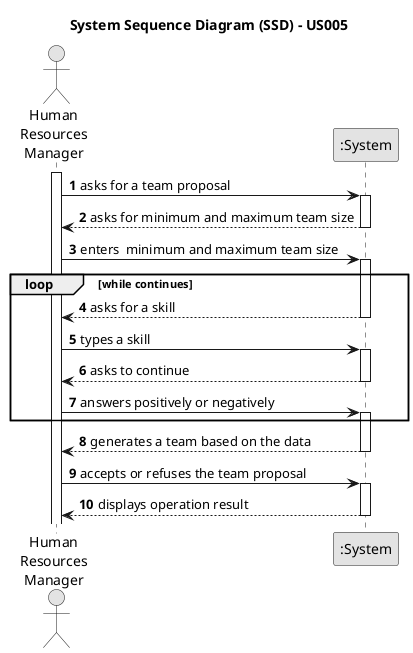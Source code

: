 @startuml
skinparam monochrome true
skinparam packageStyle rectangle
skinparam shadowing false

title System Sequence Diagram (SSD) - US005

autonumber

actor "Human\nResources\nManager" as HRM
participant ":System" as System

activate HRM

    HRM -> System : asks for a team proposal
    activate System

        System --> HRM : asks for minimum and maximum team size
    deactivate System

    HRM -> System : enters  minimum and maximum team size
    activate System

    loop while continues
        System --> HRM : asks for a skill
    deactivate System

    HRM -> System : types a skill
    activate System

        System --> HRM : asks to continue

    deactivate System

    HRM -> System : answers positively or negatively
    activate System
    end

        System --> HRM : generates a team based on the data
    deactivate System

    HRM -> System : accepts or refuses the team proposal
    activate System

        System --> HRM : displays operation result
    deactivate System

@enduml